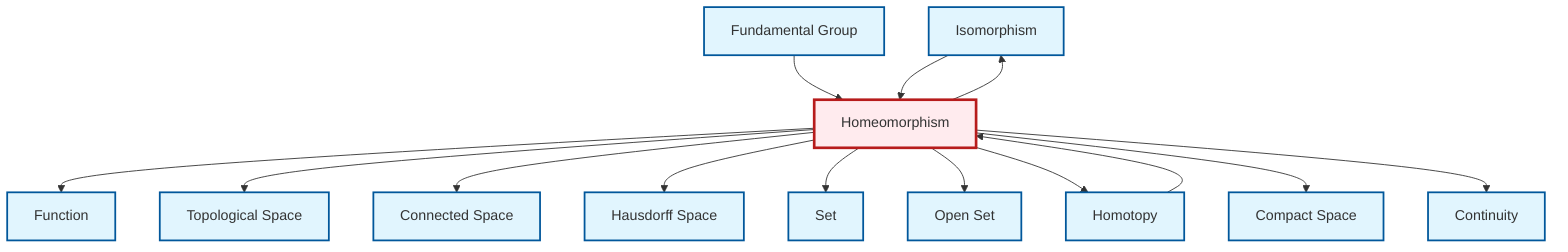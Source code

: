 graph TD
    classDef definition fill:#e1f5fe,stroke:#01579b,stroke-width:2px
    classDef theorem fill:#f3e5f5,stroke:#4a148c,stroke-width:2px
    classDef axiom fill:#fff3e0,stroke:#e65100,stroke-width:2px
    classDef example fill:#e8f5e9,stroke:#1b5e20,stroke-width:2px
    classDef current fill:#ffebee,stroke:#b71c1c,stroke-width:3px
    def-set["Set"]:::definition
    def-isomorphism["Isomorphism"]:::definition
    def-compact["Compact Space"]:::definition
    def-connected["Connected Space"]:::definition
    def-open-set["Open Set"]:::definition
    def-topological-space["Topological Space"]:::definition
    def-continuity["Continuity"]:::definition
    def-function["Function"]:::definition
    def-fundamental-group["Fundamental Group"]:::definition
    def-hausdorff["Hausdorff Space"]:::definition
    def-homotopy["Homotopy"]:::definition
    def-homeomorphism["Homeomorphism"]:::definition
    def-fundamental-group --> def-homeomorphism
    def-homeomorphism --> def-isomorphism
    def-homeomorphism --> def-function
    def-homeomorphism --> def-topological-space
    def-homeomorphism --> def-connected
    def-isomorphism --> def-homeomorphism
    def-homeomorphism --> def-hausdorff
    def-homeomorphism --> def-set
    def-homeomorphism --> def-open-set
    def-homeomorphism --> def-homotopy
    def-homeomorphism --> def-compact
    def-homotopy --> def-homeomorphism
    def-homeomorphism --> def-continuity
    class def-homeomorphism current